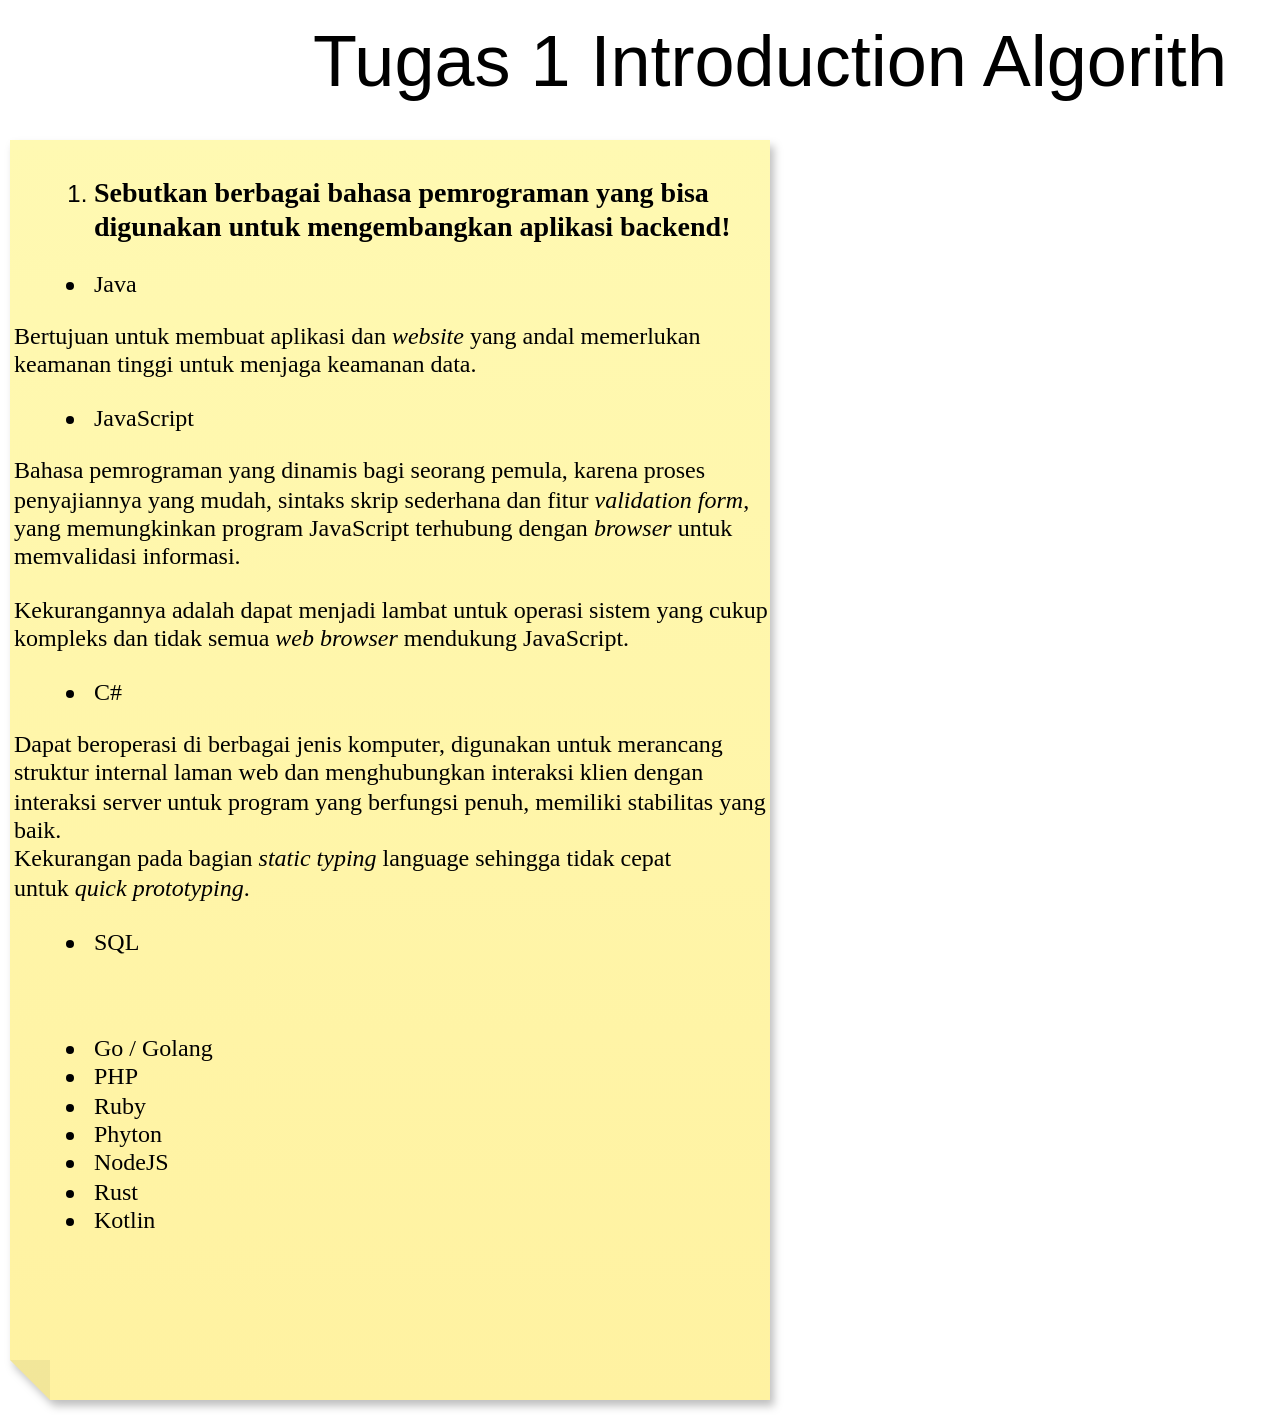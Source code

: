 <mxfile version="21.6.9" type="github">
  <diagram name="Halaman-1" id="sULDYDgB5De0UTiafrHM">
    <mxGraphModel dx="767" dy="478" grid="1" gridSize="10" guides="1" tooltips="1" connect="1" arrows="1" fold="1" page="1" pageScale="1" pageWidth="827" pageHeight="1169" math="0" shadow="0">
      <root>
        <mxCell id="0" />
        <mxCell id="1" parent="0" />
        <mxCell id="Q0Hcy1KL047lVdsbwjJ6-1" value="&lt;font style=&quot;font-size: 36px;&quot;&gt;Tugas 1 Introduction Algorith&lt;/font&gt;" style="text;strokeColor=none;align=center;fillColor=none;html=1;verticalAlign=middle;whiteSpace=wrap;rounded=0;" parent="1" vertex="1">
          <mxGeometry x="169" y="80" width="490" height="60" as="geometry" />
        </mxCell>
        <mxCell id="Q0Hcy1KL047lVdsbwjJ6-2" value="&lt;ol&gt;&lt;li&gt;&lt;font style=&quot;font-size: 14px;&quot; face=&quot;Times New Roman&quot;&gt;&lt;b&gt;Sebutkan berbagai bahasa pemrograman yang bisa digunakan untuk mengembangkan aplikasi backend!&lt;/b&gt;&lt;/font&gt;&lt;/li&gt;&lt;/ol&gt;&lt;div&gt;&lt;ul&gt;&lt;li&gt;&lt;font face=&quot;Times New Roman&quot;&gt;Java&lt;/font&gt;&lt;/li&gt;&lt;/ul&gt;&lt;div&gt;&lt;p style=&quot;margin-bottom: 0.0pt; background-image: initial; background-position: initial; background-size: initial; background-repeat: initial; background-attachment: initial; background-origin: initial; background-clip: initial;&quot; class=&quot;MsoNormal&quot;&gt;&lt;font face=&quot;Times New Roman&quot;&gt;Bertujuan untuk membuat aplikasi dan&amp;nbsp;&lt;i&gt;website&lt;/i&gt;&amp;nbsp;yang andal memerlukan keamanan tinggi untuk menjaga keamanan data.&lt;/font&gt;&lt;/p&gt;&lt;/div&gt;&lt;ul&gt;&lt;li&gt;&lt;font face=&quot;Times New Roman&quot;&gt;JavaScript&lt;/font&gt;&lt;/li&gt;&lt;/ul&gt;&lt;div&gt;&lt;p style=&quot;margin-bottom: 0.0pt; background-image: initial; background-position: initial; background-size: initial; background-repeat: initial; background-attachment: initial; background-origin: initial; background-clip: initial;&quot; class=&quot;MsoNormal&quot;&gt;&lt;font face=&quot;Times New Roman&quot;&gt;Bahasa pemrograman yang dinamis bagi seorang pemula, karena proses penyajiannya yang mudah,&amp;nbsp;sintaks skrip sederhana dan fitur&amp;nbsp;&lt;i&gt;validation form&lt;/i&gt;, yang memungkinkan program JavaScript terhubung dengan&amp;nbsp;&lt;i&gt;browser&lt;/i&gt;&amp;nbsp;untuk&lt;br&gt;memvalidasi informasi.&amp;nbsp;&lt;/font&gt;&lt;/p&gt;&lt;p style=&quot;margin-bottom: 0.0pt; background-image: initial; background-position: initial; background-size: initial; background-repeat: initial; background-attachment: initial; background-origin: initial; background-clip: initial;&quot; class=&quot;MsoNormal&quot;&gt;&lt;font face=&quot;Times New Roman&quot;&gt;&lt;span style=&quot;background-color: initial;&quot;&gt;Kekurangannya adalah dapat menjadi lambat untuk operasi sistem yang cukup kompleks dan tidak semua&amp;nbsp;&lt;/span&gt;&lt;i style=&quot;background-color: initial;&quot;&gt;web browser&lt;/i&gt;&lt;span style=&quot;background-color: initial;&quot;&gt;&amp;nbsp;mendukung JavaScript.&lt;/span&gt;&lt;/font&gt;&lt;/p&gt;&lt;/div&gt;&lt;ul&gt;&lt;li&gt;&lt;font face=&quot;Times New Roman&quot;&gt;C#&lt;/font&gt;&lt;/li&gt;&lt;/ul&gt;&lt;div style=&quot;&quot;&gt;&lt;p style=&quot;margin-bottom: 0.0pt; background-image: initial; background-position: initial; background-size: initial; background-repeat: initial; background-attachment: initial; background-origin: initial; background-clip: initial;&quot; class=&quot;MsoNormal&quot;&gt;&lt;font face=&quot;Times New Roman&quot;&gt;Dapat beroperasi di berbagai jenis komputer, digunakan untuk merancang struktur internal laman web dan menghubungkan interaksi klien dengan interaksi server untuk program yang berfungsi penuh, memiliki stabilitas yang baik.&lt;/font&gt;&lt;/p&gt;&lt;font face=&quot;Times New Roman&quot;&gt;&lt;span style=&quot;line-height: 115%;&quot;&gt;Kekurangan pada bagian&amp;nbsp;&lt;i&gt;static typing&lt;/i&gt;&amp;nbsp;language sehingga tidak cepat untuk&amp;nbsp;&lt;i&gt;quick prototyping&lt;/i&gt;.&lt;/span&gt;&lt;br&gt;&lt;/font&gt;&lt;/div&gt;&lt;ul&gt;&lt;li&gt;&lt;font face=&quot;Times New Roman&quot;&gt;SQL&lt;/font&gt;&lt;/li&gt;&lt;/ul&gt;&lt;div&gt;&lt;font face=&quot;Times New Roman&quot;&gt;&lt;br&gt;&lt;/font&gt;&lt;/div&gt;&lt;ul&gt;&lt;li&gt;&lt;font face=&quot;Times New Roman&quot;&gt;Go / Golang&lt;/font&gt;&lt;/li&gt;&lt;li&gt;&lt;font face=&quot;Times New Roman&quot;&gt;PHP&lt;/font&gt;&lt;/li&gt;&lt;li&gt;&lt;font face=&quot;Times New Roman&quot;&gt;Ruby&lt;/font&gt;&lt;/li&gt;&lt;li&gt;&lt;font face=&quot;Times New Roman&quot;&gt;Phyton&lt;/font&gt;&lt;/li&gt;&lt;li&gt;&lt;font face=&quot;Times New Roman&quot;&gt;NodeJS&lt;/font&gt;&lt;/li&gt;&lt;li&gt;&lt;font face=&quot;Times New Roman&quot;&gt;Rust&lt;/font&gt;&lt;/li&gt;&lt;li&gt;&lt;font face=&quot;Times New Roman&quot;&gt;Kotlin&lt;/font&gt;&lt;/li&gt;&lt;/ul&gt;&lt;/div&gt;" style="shape=note;whiteSpace=wrap;html=1;backgroundOutline=1;fontColor=#000000;darkOpacity=0.05;fillColor=#FFF9B2;strokeColor=none;fillStyle=solid;direction=west;gradientDirection=north;gradientColor=#FFF2A1;shadow=1;size=20;pointerEvents=1;align=left;verticalAlign=top;" parent="1" vertex="1">
          <mxGeometry x="34" y="150" width="380" height="630" as="geometry" />
        </mxCell>
      </root>
    </mxGraphModel>
  </diagram>
</mxfile>
